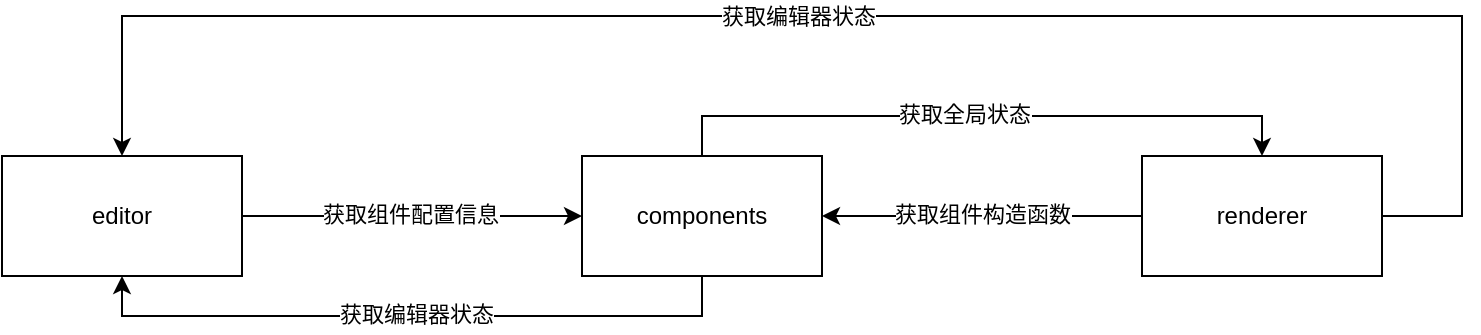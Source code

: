 <mxfile version="24.6.4" type="github">
  <diagram id="tbkjT2GHbu9j4w1nobUu" name="Page-1">
    <mxGraphModel dx="984" dy="574" grid="1" gridSize="10" guides="1" tooltips="1" connect="1" arrows="1" fold="1" page="1" pageScale="1" pageWidth="850" pageHeight="1100" math="0" shadow="0">
      <root>
        <mxCell id="0" />
        <mxCell id="1" parent="0" />
        <mxCell id="_9DmfC4BtdXTetFFxkik-11" style="edgeStyle=orthogonalEdgeStyle;rounded=0;orthogonalLoop=1;jettySize=auto;html=1;entryX=0;entryY=0.5;entryDx=0;entryDy=0;" parent="1" source="_9DmfC4BtdXTetFFxkik-1" target="_9DmfC4BtdXTetFFxkik-3" edge="1">
          <mxGeometry relative="1" as="geometry" />
        </mxCell>
        <mxCell id="_9DmfC4BtdXTetFFxkik-12" value="获取组件配置信息" style="edgeLabel;html=1;align=center;verticalAlign=middle;resizable=0;points=[];" parent="_9DmfC4BtdXTetFFxkik-11" vertex="1" connectable="0">
          <mxGeometry x="-0.012" y="2" relative="1" as="geometry">
            <mxPoint y="1" as="offset" />
          </mxGeometry>
        </mxCell>
        <mxCell id="_9DmfC4BtdXTetFFxkik-1" value="editor" style="rounded=0;whiteSpace=wrap;html=1;" parent="1" vertex="1">
          <mxGeometry x="80" y="190" width="120" height="60" as="geometry" />
        </mxCell>
        <mxCell id="_9DmfC4BtdXTetFFxkik-9" style="edgeStyle=orthogonalEdgeStyle;rounded=0;orthogonalLoop=1;jettySize=auto;html=1;entryX=1;entryY=0.5;entryDx=0;entryDy=0;" parent="1" source="_9DmfC4BtdXTetFFxkik-2" target="_9DmfC4BtdXTetFFxkik-3" edge="1">
          <mxGeometry relative="1" as="geometry" />
        </mxCell>
        <mxCell id="_9DmfC4BtdXTetFFxkik-10" value="获取组件构造函数" style="edgeLabel;html=1;align=center;verticalAlign=middle;resizable=0;points=[];" parent="_9DmfC4BtdXTetFFxkik-9" vertex="1" connectable="0">
          <mxGeometry y="-1" relative="1" as="geometry">
            <mxPoint as="offset" />
          </mxGeometry>
        </mxCell>
        <mxCell id="_9DmfC4BtdXTetFFxkik-20" style="edgeStyle=orthogonalEdgeStyle;rounded=0;orthogonalLoop=1;jettySize=auto;html=1;entryX=0.5;entryY=0;entryDx=0;entryDy=0;" parent="1" source="_9DmfC4BtdXTetFFxkik-2" target="_9DmfC4BtdXTetFFxkik-1" edge="1">
          <mxGeometry relative="1" as="geometry">
            <Array as="points">
              <mxPoint x="810" y="220" />
              <mxPoint x="810" y="120" />
              <mxPoint x="140" y="120" />
            </Array>
          </mxGeometry>
        </mxCell>
        <mxCell id="_9DmfC4BtdXTetFFxkik-21" value="获取编辑器状态" style="edgeLabel;html=1;align=center;verticalAlign=middle;resizable=0;points=[];" parent="_9DmfC4BtdXTetFFxkik-20" vertex="1" connectable="0">
          <mxGeometry x="0.073" relative="1" as="geometry">
            <mxPoint as="offset" />
          </mxGeometry>
        </mxCell>
        <mxCell id="_9DmfC4BtdXTetFFxkik-2" value="renderer" style="rounded=0;whiteSpace=wrap;html=1;" parent="1" vertex="1">
          <mxGeometry x="650" y="190" width="120" height="60" as="geometry" />
        </mxCell>
        <mxCell id="_9DmfC4BtdXTetFFxkik-16" style="edgeStyle=orthogonalEdgeStyle;rounded=0;orthogonalLoop=1;jettySize=auto;html=1;entryX=0.5;entryY=0;entryDx=0;entryDy=0;" parent="1" source="_9DmfC4BtdXTetFFxkik-3" target="_9DmfC4BtdXTetFFxkik-2" edge="1">
          <mxGeometry relative="1" as="geometry">
            <Array as="points">
              <mxPoint x="430" y="170" />
              <mxPoint x="710" y="170" />
            </Array>
          </mxGeometry>
        </mxCell>
        <mxCell id="_9DmfC4BtdXTetFFxkik-17" value="获取全局状态" style="edgeLabel;html=1;align=center;verticalAlign=middle;resizable=0;points=[];" parent="_9DmfC4BtdXTetFFxkik-16" vertex="1" connectable="0">
          <mxGeometry x="-0.056" y="2" relative="1" as="geometry">
            <mxPoint y="1" as="offset" />
          </mxGeometry>
        </mxCell>
        <mxCell id="_9DmfC4BtdXTetFFxkik-18" style="edgeStyle=orthogonalEdgeStyle;rounded=0;orthogonalLoop=1;jettySize=auto;html=1;entryX=0.5;entryY=1;entryDx=0;entryDy=0;" parent="1" source="_9DmfC4BtdXTetFFxkik-3" target="_9DmfC4BtdXTetFFxkik-1" edge="1">
          <mxGeometry relative="1" as="geometry">
            <Array as="points">
              <mxPoint x="430" y="270" />
              <mxPoint x="140" y="270" />
            </Array>
          </mxGeometry>
        </mxCell>
        <mxCell id="_9DmfC4BtdXTetFFxkik-19" value="获取编辑器状态" style="edgeLabel;html=1;align=center;verticalAlign=middle;resizable=0;points=[];" parent="_9DmfC4BtdXTetFFxkik-18" vertex="1" connectable="0">
          <mxGeometry x="-0.012" y="-1" relative="1" as="geometry">
            <mxPoint as="offset" />
          </mxGeometry>
        </mxCell>
        <mxCell id="_9DmfC4BtdXTetFFxkik-3" value="components" style="rounded=0;whiteSpace=wrap;html=1;" parent="1" vertex="1">
          <mxGeometry x="370" y="190" width="120" height="60" as="geometry" />
        </mxCell>
      </root>
    </mxGraphModel>
  </diagram>
</mxfile>
